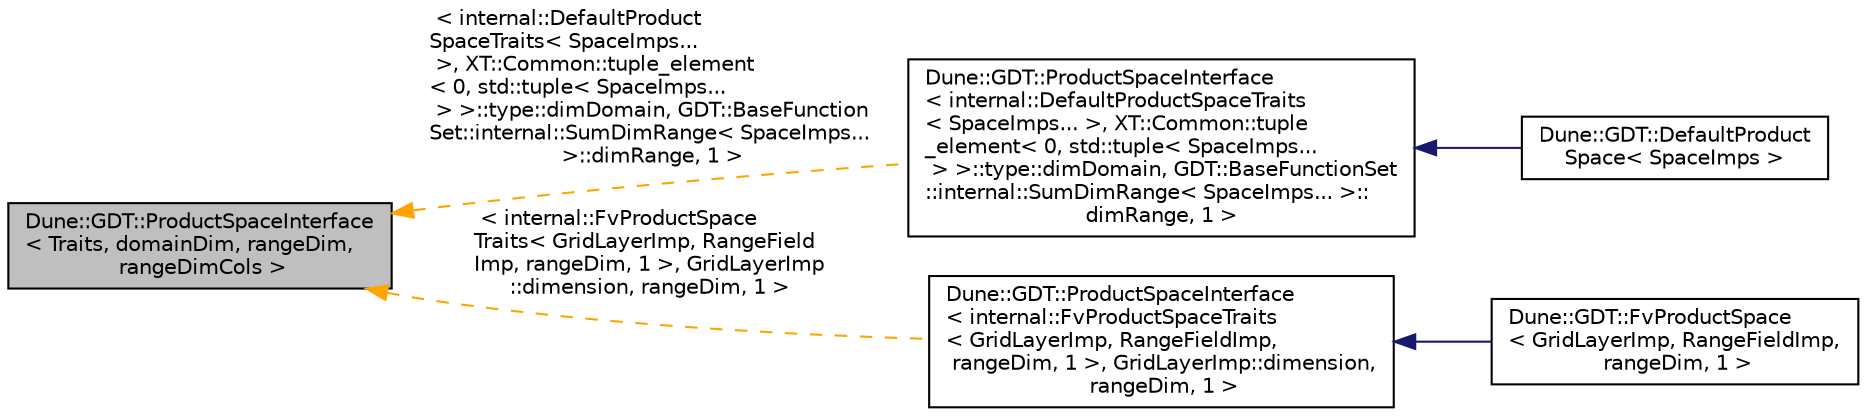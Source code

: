 digraph "Dune::GDT::ProductSpaceInterface&lt; Traits, domainDim, rangeDim, rangeDimCols &gt;"
{
  edge [fontname="Helvetica",fontsize="10",labelfontname="Helvetica",labelfontsize="10"];
  node [fontname="Helvetica",fontsize="10",shape=record];
  rankdir="LR";
  Node0 [label="Dune::GDT::ProductSpaceInterface\l\< Traits, domainDim, rangeDim,\l rangeDimCols \>",height=0.2,width=0.4,color="black", fillcolor="grey75", style="filled", fontcolor="black"];
  Node0 -> Node1 [dir="back",color="orange",fontsize="10",style="dashed",label=" \< internal::DefaultProduct\lSpaceTraits\< SpaceImps...\l \>, XT::Common::tuple_element\l\< 0, std::tuple\< SpaceImps...\l \> \>::type::dimDomain, GDT::BaseFunction\lSet::internal::SumDimRange\< SpaceImps...\l \>::dimRange, 1 \>" ,fontname="Helvetica"];
  Node1 [label="Dune::GDT::ProductSpaceInterface\l\< internal::DefaultProductSpaceTraits\l\< SpaceImps... \>, XT::Common::tuple\l_element\< 0, std::tuple\< SpaceImps...\l \> \>::type::dimDomain, GDT::BaseFunctionSet\l::internal::SumDimRange\< SpaceImps... \>::\ldimRange, 1 \>",height=0.2,width=0.4,color="black", fillcolor="white", style="filled",URL="$a02732.html"];
  Node1 -> Node2 [dir="back",color="midnightblue",fontsize="10",style="solid",fontname="Helvetica"];
  Node2 [label="Dune::GDT::DefaultProduct\lSpace\< SpaceImps \>",height=0.2,width=0.4,color="black", fillcolor="white", style="filled",URL="$a02856.html"];
  Node0 -> Node3 [dir="back",color="orange",fontsize="10",style="dashed",label=" \< internal::FvProductSpace\lTraits\< GridLayerImp, RangeField\lImp, rangeDim, 1 \>, GridLayerImp\l::dimension, rangeDim, 1 \>" ,fontname="Helvetica"];
  Node3 [label="Dune::GDT::ProductSpaceInterface\l\< internal::FvProductSpaceTraits\l\< GridLayerImp, RangeFieldImp,\l rangeDim, 1 \>, GridLayerImp::dimension,\l rangeDim, 1 \>",height=0.2,width=0.4,color="black", fillcolor="white", style="filled",URL="$a02732.html"];
  Node3 -> Node4 [dir="back",color="midnightblue",fontsize="10",style="solid",fontname="Helvetica"];
  Node4 [label="Dune::GDT::FvProductSpace\l\< GridLayerImp, RangeFieldImp,\l rangeDim, 1 \>",height=0.2,width=0.4,color="black", fillcolor="white", style="filled",URL="$a02676.html"];
}

